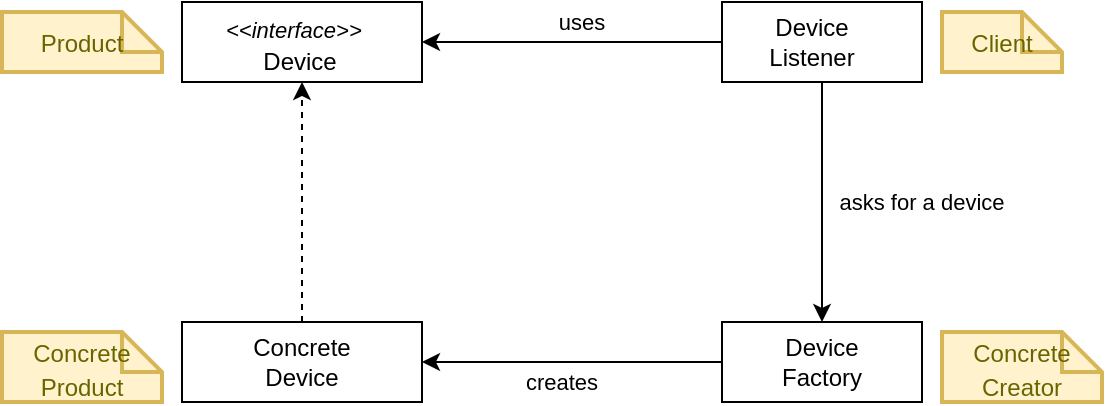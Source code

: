 <mxfile version="14.0.1" type="device"><diagram id="sPoLQPXBwW1eP9xciqLy" name="Page-1"><mxGraphModel dx="888" dy="538" grid="1" gridSize="10" guides="1" tooltips="1" connect="1" arrows="1" fold="1" page="1" pageScale="1" pageWidth="850" pageHeight="1100" math="0" shadow="0"><root><mxCell id="0"/><mxCell id="1" parent="0"/><mxCell id="rgWcXY3uq2-cnd7kC81z-1" value="" style="rounded=0;whiteSpace=wrap;html=1;" vertex="1" parent="1"><mxGeometry x="130" y="110" width="120" height="40" as="geometry"/></mxCell><mxCell id="rgWcXY3uq2-cnd7kC81z-2" value="Device" style="text;html=1;strokeColor=none;fillColor=none;align=center;verticalAlign=middle;whiteSpace=wrap;rounded=0;" vertex="1" parent="1"><mxGeometry x="169" y="130" width="40" height="20" as="geometry"/></mxCell><mxCell id="rgWcXY3uq2-cnd7kC81z-3" value="" style="rounded=0;whiteSpace=wrap;html=1;" vertex="1" parent="1"><mxGeometry x="400" y="110" width="100" height="40" as="geometry"/></mxCell><mxCell id="rgWcXY3uq2-cnd7kC81z-4" value="Device Listener" style="text;html=1;strokeColor=none;fillColor=none;align=center;verticalAlign=middle;whiteSpace=wrap;rounded=0;" vertex="1" parent="1"><mxGeometry x="425" y="120" width="40" height="20" as="geometry"/></mxCell><mxCell id="rgWcXY3uq2-cnd7kC81z-5" value="" style="rounded=0;whiteSpace=wrap;html=1;" vertex="1" parent="1"><mxGeometry x="400" y="270" width="100" height="40" as="geometry"/></mxCell><mxCell id="rgWcXY3uq2-cnd7kC81z-6" value="Device Factory" style="text;html=1;strokeColor=none;fillColor=none;align=center;verticalAlign=middle;whiteSpace=wrap;rounded=0;" vertex="1" parent="1"><mxGeometry x="420" y="280" width="60" height="20" as="geometry"/></mxCell><mxCell id="rgWcXY3uq2-cnd7kC81z-7" value="" style="rounded=0;whiteSpace=wrap;html=1;" vertex="1" parent="1"><mxGeometry x="130" y="270" width="120" height="40" as="geometry"/></mxCell><mxCell id="rgWcXY3uq2-cnd7kC81z-8" value="Concrete Device" style="text;html=1;strokeColor=none;fillColor=none;align=center;verticalAlign=middle;whiteSpace=wrap;rounded=0;" vertex="1" parent="1"><mxGeometry x="160" y="280" width="60" height="20" as="geometry"/></mxCell><mxCell id="rgWcXY3uq2-cnd7kC81z-9" value="&lt;font style=&quot;font-size: 12px&quot;&gt;Client&lt;/font&gt;" style="shape=note;strokeWidth=2;fontSize=14;size=20;whiteSpace=wrap;html=1;fillColor=#fff2cc;strokeColor=#d6b656;fontColor=#666600;" vertex="1" parent="1"><mxGeometry x="510" y="115" width="60" height="30" as="geometry"/></mxCell><mxCell id="rgWcXY3uq2-cnd7kC81z-10" value="&lt;font style=&quot;font-size: 12px&quot;&gt;Concrete Creator&lt;/font&gt;" style="shape=note;strokeWidth=2;fontSize=14;size=20;whiteSpace=wrap;html=1;fillColor=#fff2cc;strokeColor=#d6b656;fontColor=#666600;" vertex="1" parent="1"><mxGeometry x="510" y="275" width="80" height="35" as="geometry"/></mxCell><mxCell id="rgWcXY3uq2-cnd7kC81z-11" value="" style="endArrow=classic;html=1;exitX=0.5;exitY=1;exitDx=0;exitDy=0;" edge="1" parent="1" source="rgWcXY3uq2-cnd7kC81z-3"><mxGeometry width="50" height="50" relative="1" as="geometry"><mxPoint x="310" y="220" as="sourcePoint"/><mxPoint x="450" y="270" as="targetPoint"/></mxGeometry></mxCell><mxCell id="rgWcXY3uq2-cnd7kC81z-12" value="&lt;font style=&quot;font-size: 11px&quot;&gt;asks for a device&lt;/font&gt;" style="text;html=1;strokeColor=none;fillColor=none;align=center;verticalAlign=middle;whiteSpace=wrap;rounded=0;" vertex="1" parent="1"><mxGeometry x="450" y="200" width="100" height="20" as="geometry"/></mxCell><mxCell id="rgWcXY3uq2-cnd7kC81z-13" value="&lt;font style=&quot;font-size: 12px&quot;&gt;Product&lt;/font&gt;" style="shape=note;strokeWidth=2;fontSize=14;size=20;whiteSpace=wrap;html=1;fillColor=#fff2cc;strokeColor=#d6b656;fontColor=#666600;" vertex="1" parent="1"><mxGeometry x="40" y="115" width="80" height="30" as="geometry"/></mxCell><mxCell id="rgWcXY3uq2-cnd7kC81z-14" value="&lt;font style=&quot;font-size: 11px&quot;&gt;&lt;i&gt;&amp;lt;&amp;lt;interface&amp;gt;&amp;gt;&lt;/i&gt;&lt;/font&gt;" style="text;whiteSpace=wrap;html=1;" vertex="1" parent="1"><mxGeometry x="150" y="110" width="60" height="30" as="geometry"/></mxCell><mxCell id="rgWcXY3uq2-cnd7kC81z-15" value="" style="endArrow=classic;html=1;exitX=0;exitY=0.5;exitDx=0;exitDy=0;" edge="1" parent="1" source="rgWcXY3uq2-cnd7kC81z-5" target="rgWcXY3uq2-cnd7kC81z-7"><mxGeometry width="50" height="50" relative="1" as="geometry"><mxPoint x="280" y="190" as="sourcePoint"/><mxPoint x="280" y="310" as="targetPoint"/></mxGeometry></mxCell><mxCell id="rgWcXY3uq2-cnd7kC81z-16" value="&lt;font style=&quot;font-size: 11px&quot;&gt;creates&lt;/font&gt;" style="text;html=1;strokeColor=none;fillColor=none;align=center;verticalAlign=middle;whiteSpace=wrap;rounded=0;" vertex="1" parent="1"><mxGeometry x="270" y="290" width="100" height="20" as="geometry"/></mxCell><mxCell id="rgWcXY3uq2-cnd7kC81z-17" value="" style="html=1;labelBackgroundColor=#ffffff;startArrow=none;startFill=0;startSize=6;endArrow=classic;endFill=1;endSize=6;jettySize=auto;orthogonalLoop=1;strokeWidth=1;dashed=1;fontSize=14;entryX=0.5;entryY=1;entryDx=0;entryDy=0;exitX=0.5;exitY=0;exitDx=0;exitDy=0;" edge="1" parent="1" source="rgWcXY3uq2-cnd7kC81z-7" target="rgWcXY3uq2-cnd7kC81z-1"><mxGeometry width="60" height="60" relative="1" as="geometry"><mxPoint x="150" y="260" as="sourcePoint"/><mxPoint x="210" y="200" as="targetPoint"/></mxGeometry></mxCell><mxCell id="rgWcXY3uq2-cnd7kC81z-19" value="" style="endArrow=classic;html=1;exitX=0;exitY=0.5;exitDx=0;exitDy=0;entryX=1;entryY=0.5;entryDx=0;entryDy=0;" edge="1" parent="1" source="rgWcXY3uq2-cnd7kC81z-3" target="rgWcXY3uq2-cnd7kC81z-1"><mxGeometry width="50" height="50" relative="1" as="geometry"><mxPoint x="310" y="130" as="sourcePoint"/><mxPoint x="310" y="250" as="targetPoint"/></mxGeometry></mxCell><mxCell id="rgWcXY3uq2-cnd7kC81z-20" value="&lt;font style=&quot;font-size: 11px&quot;&gt;uses&lt;/font&gt;" style="text;html=1;strokeColor=none;fillColor=none;align=center;verticalAlign=middle;whiteSpace=wrap;rounded=0;" vertex="1" parent="1"><mxGeometry x="280" y="110" width="100" height="20" as="geometry"/></mxCell><mxCell id="rgWcXY3uq2-cnd7kC81z-21" value="&lt;font style=&quot;font-size: 12px&quot;&gt;Concrete Product&lt;/font&gt;" style="shape=note;strokeWidth=2;fontSize=14;size=20;whiteSpace=wrap;html=1;fillColor=#fff2cc;strokeColor=#d6b656;fontColor=#666600;" vertex="1" parent="1"><mxGeometry x="40" y="275" width="80" height="35" as="geometry"/></mxCell></root></mxGraphModel></diagram></mxfile>